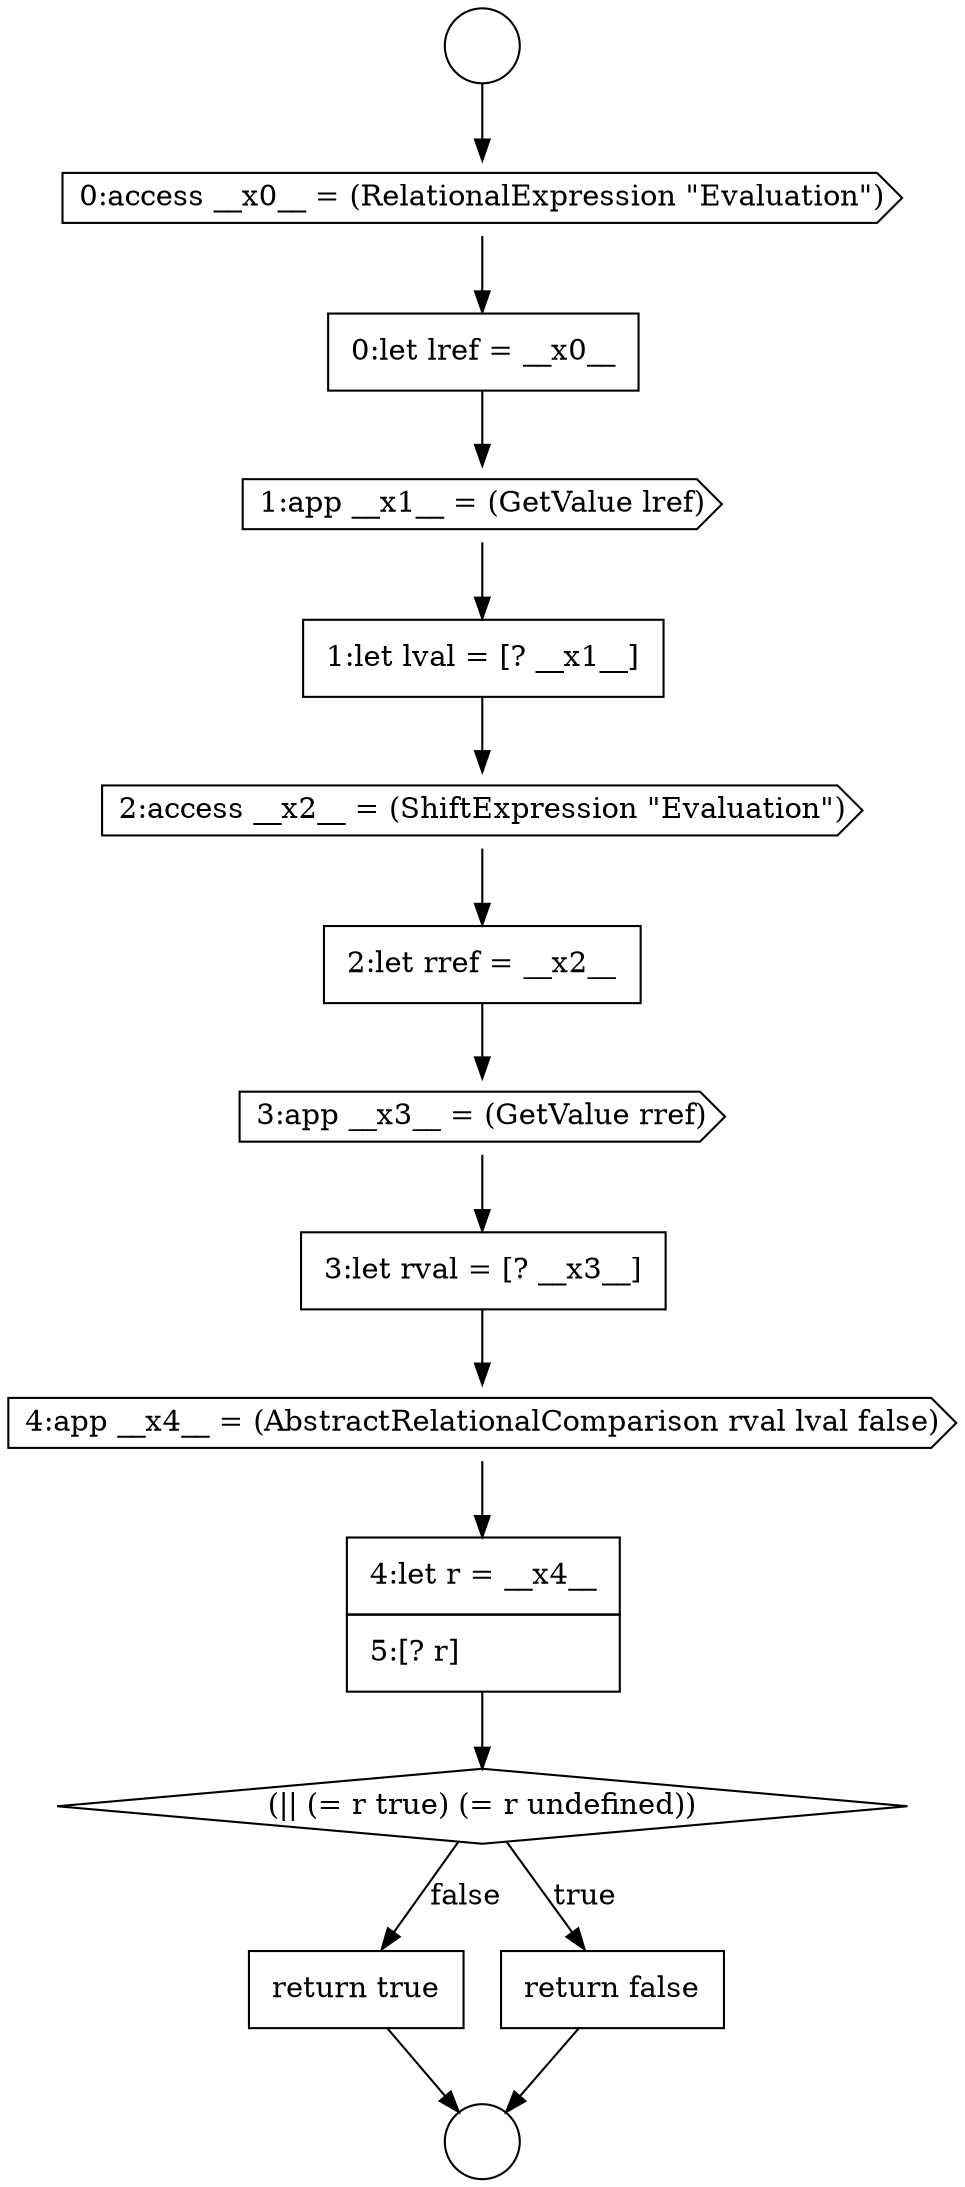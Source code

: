 digraph {
  node4792 [shape=none, margin=0, label=<<font color="black">
    <table border="0" cellborder="1" cellspacing="0" cellpadding="10">
      <tr><td align="left">3:let rval = [? __x3__]</td></tr>
    </table>
  </font>> color="black" fillcolor="white" style=filled]
  node4783 [shape=circle label=" " color="black" fillcolor="white" style=filled]
  node4785 [shape=cds, label=<<font color="black">0:access __x0__ = (RelationalExpression &quot;Evaluation&quot;)</font>> color="black" fillcolor="white" style=filled]
  node4789 [shape=cds, label=<<font color="black">2:access __x2__ = (ShiftExpression &quot;Evaluation&quot;)</font>> color="black" fillcolor="white" style=filled]
  node4797 [shape=none, margin=0, label=<<font color="black">
    <table border="0" cellborder="1" cellspacing="0" cellpadding="10">
      <tr><td align="left">return true</td></tr>
    </table>
  </font>> color="black" fillcolor="white" style=filled]
  node4786 [shape=none, margin=0, label=<<font color="black">
    <table border="0" cellborder="1" cellspacing="0" cellpadding="10">
      <tr><td align="left">0:let lref = __x0__</td></tr>
    </table>
  </font>> color="black" fillcolor="white" style=filled]
  node4796 [shape=none, margin=0, label=<<font color="black">
    <table border="0" cellborder="1" cellspacing="0" cellpadding="10">
      <tr><td align="left">return false</td></tr>
    </table>
  </font>> color="black" fillcolor="white" style=filled]
  node4790 [shape=none, margin=0, label=<<font color="black">
    <table border="0" cellborder="1" cellspacing="0" cellpadding="10">
      <tr><td align="left">2:let rref = __x2__</td></tr>
    </table>
  </font>> color="black" fillcolor="white" style=filled]
  node4795 [shape=diamond, label=<<font color="black">(|| (= r true) (= r undefined))</font>> color="black" fillcolor="white" style=filled]
  node4791 [shape=cds, label=<<font color="black">3:app __x3__ = (GetValue rref)</font>> color="black" fillcolor="white" style=filled]
  node4784 [shape=circle label=" " color="black" fillcolor="white" style=filled]
  node4788 [shape=none, margin=0, label=<<font color="black">
    <table border="0" cellborder="1" cellspacing="0" cellpadding="10">
      <tr><td align="left">1:let lval = [? __x1__]</td></tr>
    </table>
  </font>> color="black" fillcolor="white" style=filled]
  node4793 [shape=cds, label=<<font color="black">4:app __x4__ = (AbstractRelationalComparison rval lval false)</font>> color="black" fillcolor="white" style=filled]
  node4794 [shape=none, margin=0, label=<<font color="black">
    <table border="0" cellborder="1" cellspacing="0" cellpadding="10">
      <tr><td align="left">4:let r = __x4__</td></tr>
      <tr><td align="left">5:[? r]</td></tr>
    </table>
  </font>> color="black" fillcolor="white" style=filled]
  node4787 [shape=cds, label=<<font color="black">1:app __x1__ = (GetValue lref)</font>> color="black" fillcolor="white" style=filled]
  node4794 -> node4795 [ color="black"]
  node4792 -> node4793 [ color="black"]
  node4795 -> node4796 [label=<<font color="black">true</font>> color="black"]
  node4795 -> node4797 [label=<<font color="black">false</font>> color="black"]
  node4787 -> node4788 [ color="black"]
  node4785 -> node4786 [ color="black"]
  node4789 -> node4790 [ color="black"]
  node4788 -> node4789 [ color="black"]
  node4786 -> node4787 [ color="black"]
  node4796 -> node4784 [ color="black"]
  node4783 -> node4785 [ color="black"]
  node4797 -> node4784 [ color="black"]
  node4790 -> node4791 [ color="black"]
  node4791 -> node4792 [ color="black"]
  node4793 -> node4794 [ color="black"]
}
